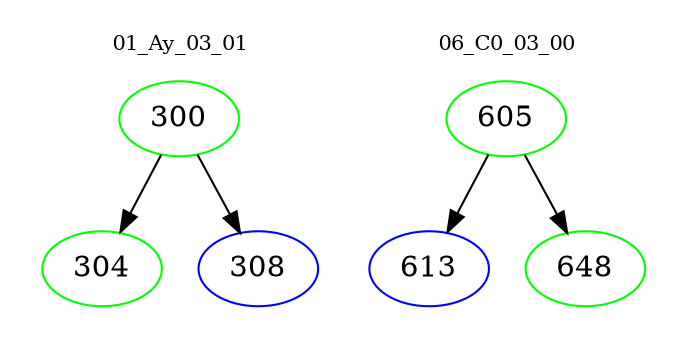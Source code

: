 digraph{
subgraph cluster_0 {
color = white
label = "01_Ay_03_01";
fontsize=10;
T0_300 [label="300", color="green"]
T0_300 -> T0_304 [color="black"]
T0_304 [label="304", color="green"]
T0_300 -> T0_308 [color="black"]
T0_308 [label="308", color="blue"]
}
subgraph cluster_1 {
color = white
label = "06_C0_03_00";
fontsize=10;
T1_605 [label="605", color="green"]
T1_605 -> T1_613 [color="black"]
T1_613 [label="613", color="blue"]
T1_605 -> T1_648 [color="black"]
T1_648 [label="648", color="green"]
}
}
